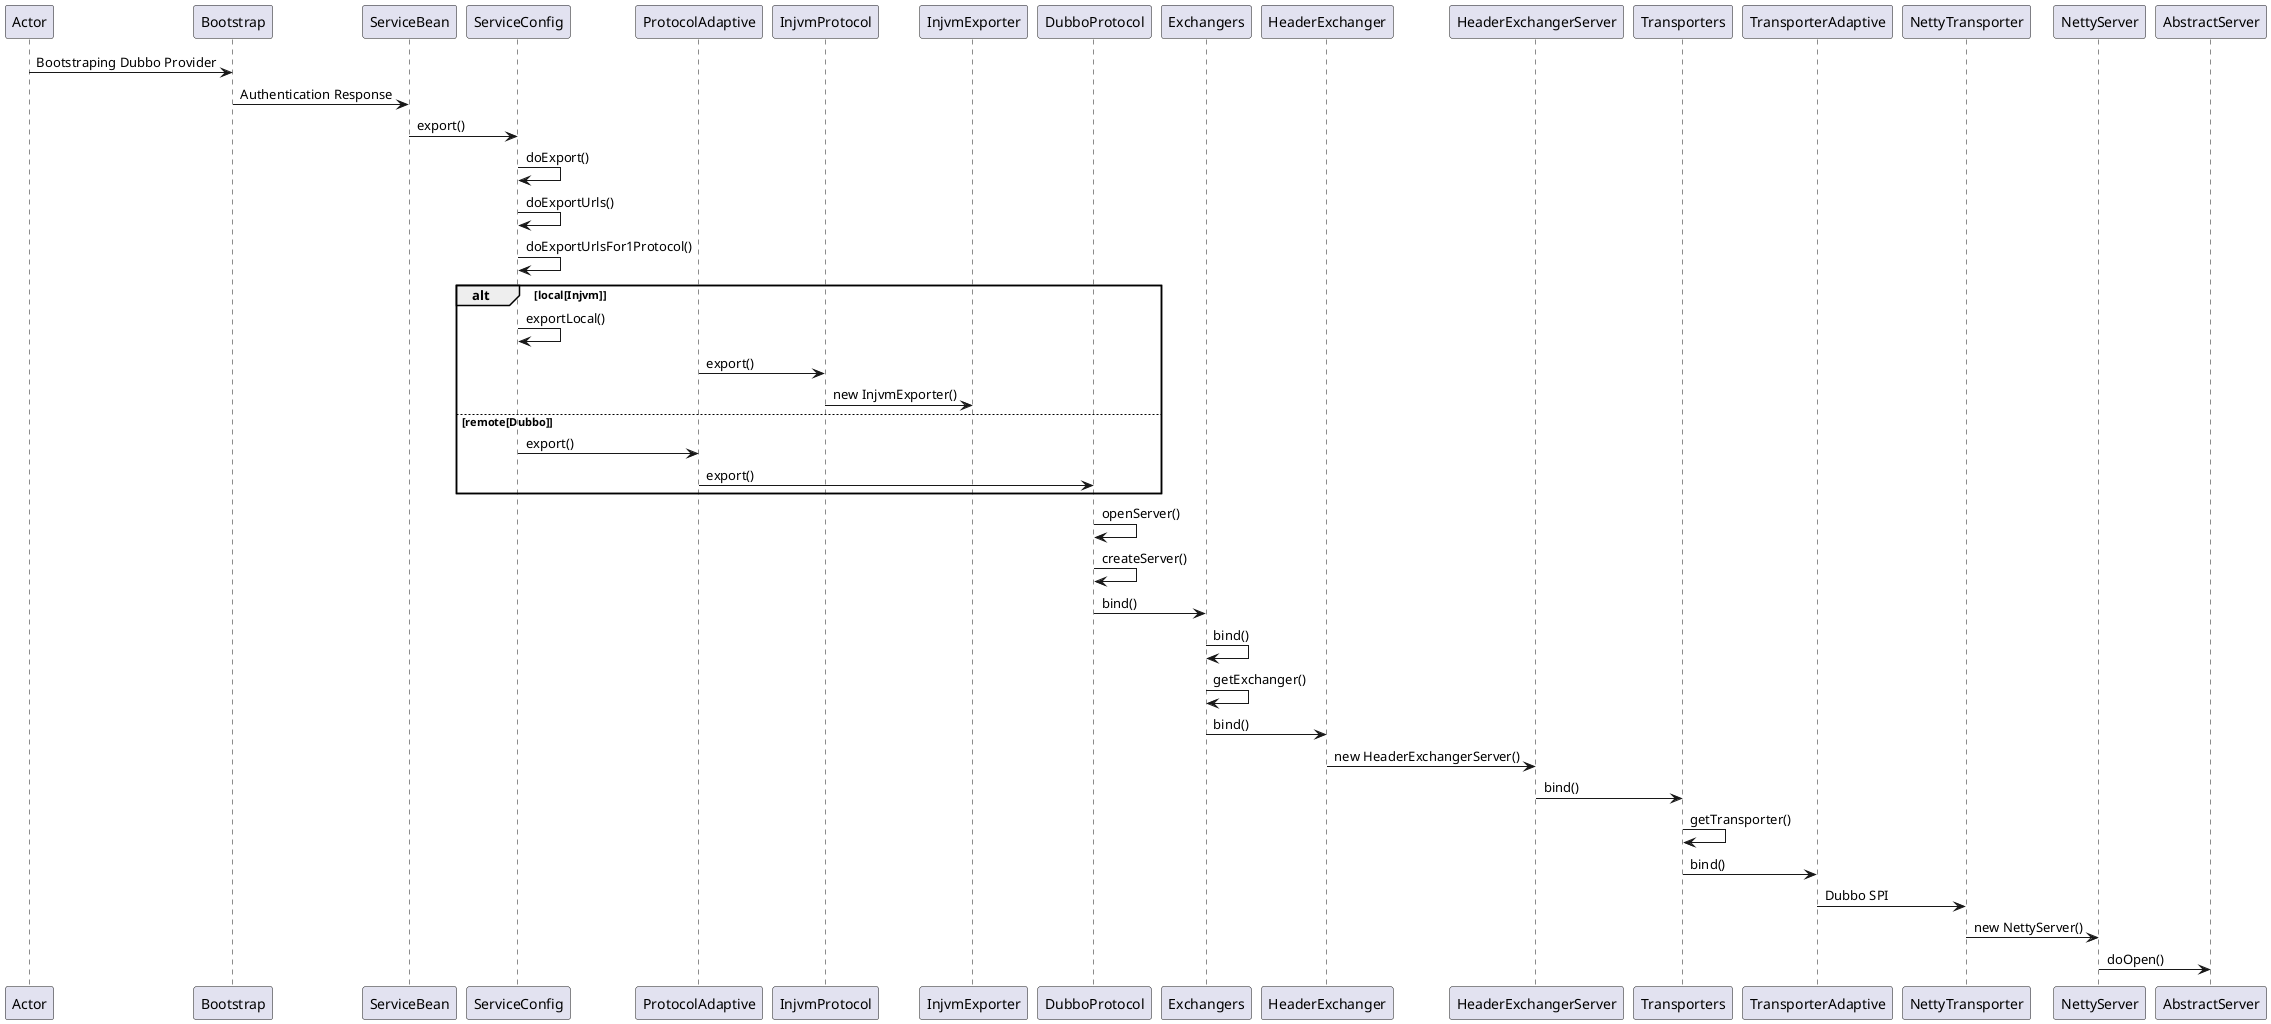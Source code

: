 @startuml
Actor -> Bootstrap: Bootstraping Dubbo Provider
Bootstrap -> ServiceBean: Authentication Response
ServiceBean -> ServiceConfig: export()
ServiceConfig -> ServiceConfig: doExport()
ServiceConfig -> ServiceConfig: doExportUrls()
ServiceConfig -> ServiceConfig: doExportUrlsFor1Protocol()
alt local[Injvm]
ServiceConfig -> ServiceConfig: exportLocal()
ProtocolAdaptive -> InjvmProtocol: export()
InjvmProtocol -> InjvmExporter: new InjvmExporter()
else remote[Dubbo]
ServiceConfig -> ProtocolAdaptive: export()
ProtocolAdaptive -> DubboProtocol: export()
end
DubboProtocol -> DubboProtocol: openServer()
DubboProtocol -> DubboProtocol: createServer()
DubboProtocol -> Exchangers: bind()
Exchangers -> Exchangers: bind()
Exchangers -> Exchangers: getExchanger()
Exchangers -> HeaderExchanger: bind()
HeaderExchanger -> HeaderExchangerServer: new HeaderExchangerServer()
HeaderExchangerServer -> Transporters: bind()
Transporters -> Transporters: getTransporter()
Transporters -> TransporterAdaptive: bind()
TransporterAdaptive -> NettyTransporter: Dubbo SPI
NettyTransporter -> NettyServer: new NettyServer()
NettyServer -> AbstractServer: doOpen()
@enduml